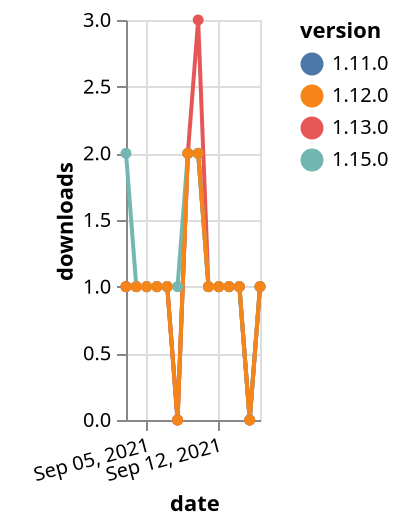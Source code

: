 {"$schema": "https://vega.github.io/schema/vega-lite/v5.json", "description": "A simple bar chart with embedded data.", "data": {"values": [{"date": "2021-09-03", "total": 216, "delta": 1, "version": "1.11.0"}, {"date": "2021-09-04", "total": 217, "delta": 1, "version": "1.11.0"}, {"date": "2021-09-05", "total": 218, "delta": 1, "version": "1.11.0"}, {"date": "2021-09-06", "total": 219, "delta": 1, "version": "1.11.0"}, {"date": "2021-09-07", "total": 220, "delta": 1, "version": "1.11.0"}, {"date": "2021-09-08", "total": 220, "delta": 0, "version": "1.11.0"}, {"date": "2021-09-09", "total": 222, "delta": 2, "version": "1.11.0"}, {"date": "2021-09-10", "total": 224, "delta": 2, "version": "1.11.0"}, {"date": "2021-09-11", "total": 225, "delta": 1, "version": "1.11.0"}, {"date": "2021-09-12", "total": 226, "delta": 1, "version": "1.11.0"}, {"date": "2021-09-13", "total": 227, "delta": 1, "version": "1.11.0"}, {"date": "2021-09-14", "total": 228, "delta": 1, "version": "1.11.0"}, {"date": "2021-09-15", "total": 228, "delta": 0, "version": "1.11.0"}, {"date": "2021-09-16", "total": 229, "delta": 1, "version": "1.11.0"}, {"date": "2021-09-03", "total": 295, "delta": 1, "version": "1.13.0"}, {"date": "2021-09-04", "total": 296, "delta": 1, "version": "1.13.0"}, {"date": "2021-09-05", "total": 297, "delta": 1, "version": "1.13.0"}, {"date": "2021-09-06", "total": 298, "delta": 1, "version": "1.13.0"}, {"date": "2021-09-07", "total": 299, "delta": 1, "version": "1.13.0"}, {"date": "2021-09-08", "total": 299, "delta": 0, "version": "1.13.0"}, {"date": "2021-09-09", "total": 301, "delta": 2, "version": "1.13.0"}, {"date": "2021-09-10", "total": 304, "delta": 3, "version": "1.13.0"}, {"date": "2021-09-11", "total": 305, "delta": 1, "version": "1.13.0"}, {"date": "2021-09-12", "total": 306, "delta": 1, "version": "1.13.0"}, {"date": "2021-09-13", "total": 307, "delta": 1, "version": "1.13.0"}, {"date": "2021-09-14", "total": 308, "delta": 1, "version": "1.13.0"}, {"date": "2021-09-15", "total": 308, "delta": 0, "version": "1.13.0"}, {"date": "2021-09-16", "total": 309, "delta": 1, "version": "1.13.0"}, {"date": "2021-09-03", "total": 112, "delta": 2, "version": "1.15.0"}, {"date": "2021-09-04", "total": 113, "delta": 1, "version": "1.15.0"}, {"date": "2021-09-05", "total": 114, "delta": 1, "version": "1.15.0"}, {"date": "2021-09-06", "total": 115, "delta": 1, "version": "1.15.0"}, {"date": "2021-09-07", "total": 116, "delta": 1, "version": "1.15.0"}, {"date": "2021-09-08", "total": 117, "delta": 1, "version": "1.15.0"}, {"date": "2021-09-09", "total": 119, "delta": 2, "version": "1.15.0"}, {"date": "2021-09-10", "total": 121, "delta": 2, "version": "1.15.0"}, {"date": "2021-09-11", "total": 122, "delta": 1, "version": "1.15.0"}, {"date": "2021-09-12", "total": 123, "delta": 1, "version": "1.15.0"}, {"date": "2021-09-13", "total": 124, "delta": 1, "version": "1.15.0"}, {"date": "2021-09-14", "total": 125, "delta": 1, "version": "1.15.0"}, {"date": "2021-09-15", "total": 125, "delta": 0, "version": "1.15.0"}, {"date": "2021-09-16", "total": 126, "delta": 1, "version": "1.15.0"}, {"date": "2021-09-03", "total": 180, "delta": 1, "version": "1.12.0"}, {"date": "2021-09-04", "total": 181, "delta": 1, "version": "1.12.0"}, {"date": "2021-09-05", "total": 182, "delta": 1, "version": "1.12.0"}, {"date": "2021-09-06", "total": 183, "delta": 1, "version": "1.12.0"}, {"date": "2021-09-07", "total": 184, "delta": 1, "version": "1.12.0"}, {"date": "2021-09-08", "total": 184, "delta": 0, "version": "1.12.0"}, {"date": "2021-09-09", "total": 186, "delta": 2, "version": "1.12.0"}, {"date": "2021-09-10", "total": 188, "delta": 2, "version": "1.12.0"}, {"date": "2021-09-11", "total": 189, "delta": 1, "version": "1.12.0"}, {"date": "2021-09-12", "total": 190, "delta": 1, "version": "1.12.0"}, {"date": "2021-09-13", "total": 191, "delta": 1, "version": "1.12.0"}, {"date": "2021-09-14", "total": 192, "delta": 1, "version": "1.12.0"}, {"date": "2021-09-15", "total": 192, "delta": 0, "version": "1.12.0"}, {"date": "2021-09-16", "total": 193, "delta": 1, "version": "1.12.0"}]}, "width": "container", "mark": {"type": "line", "point": {"filled": true}}, "encoding": {"x": {"field": "date", "type": "temporal", "timeUnit": "yearmonthdate", "title": "date", "axis": {"labelAngle": -15}}, "y": {"field": "delta", "type": "quantitative", "title": "downloads"}, "color": {"field": "version", "type": "nominal"}, "tooltip": {"field": "delta"}}}